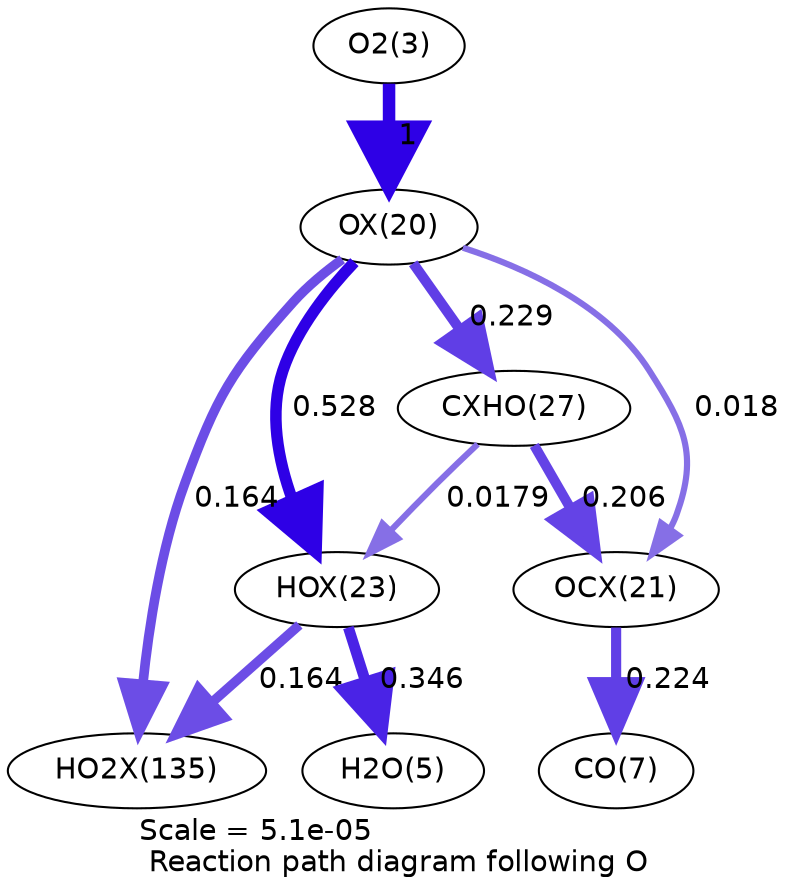 digraph reaction_paths {
center=1;
s5 -> s25[fontname="Helvetica", penwidth=6, arrowsize=3, color="0.7, 1.5, 0.9"
, label=" 1"];
s25 -> s28[fontname="Helvetica", penwidth=5.52, arrowsize=2.76, color="0.7, 1.03, 0.9"
, label=" 0.528"];
s25 -> s32[fontname="Helvetica", penwidth=4.89, arrowsize=2.44, color="0.7, 0.729, 0.9"
, label=" 0.229"];
s25 -> s26[fontname="Helvetica", penwidth=2.97, arrowsize=1.48, color="0.7, 0.518, 0.9"
, label=" 0.018"];
s25 -> s41[fontname="Helvetica", penwidth=4.63, arrowsize=2.32, color="0.7, 0.664, 0.9"
, label=" 0.164"];
s28 -> s7[fontname="Helvetica", penwidth=5.2, arrowsize=2.6, color="0.7, 0.846, 0.9"
, label=" 0.346"];
s32 -> s28[fontname="Helvetica", penwidth=2.96, arrowsize=1.48, color="0.7, 0.518, 0.9"
, label=" 0.0179"];
s28 -> s41[fontname="Helvetica", penwidth=4.63, arrowsize=2.32, color="0.7, 0.664, 0.9"
, label=" 0.164"];
s32 -> s26[fontname="Helvetica", penwidth=4.81, arrowsize=2.4, color="0.7, 0.706, 0.9"
, label=" 0.206"];
s26 -> s9[fontname="Helvetica", penwidth=4.87, arrowsize=2.44, color="0.7, 0.724, 0.9"
, label=" 0.224"];
s5 [ fontname="Helvetica", label="O2(3)"];
s7 [ fontname="Helvetica", label="H2O(5)"];
s9 [ fontname="Helvetica", label="CO(7)"];
s25 [ fontname="Helvetica", label="OX(20)"];
s26 [ fontname="Helvetica", label="OCX(21)"];
s28 [ fontname="Helvetica", label="HOX(23)"];
s32 [ fontname="Helvetica", label="CXHO(27)"];
s41 [ fontname="Helvetica", label="HO2X(135)"];
 label = "Scale = 5.1e-05\l Reaction path diagram following O";
 fontname = "Helvetica";
}
